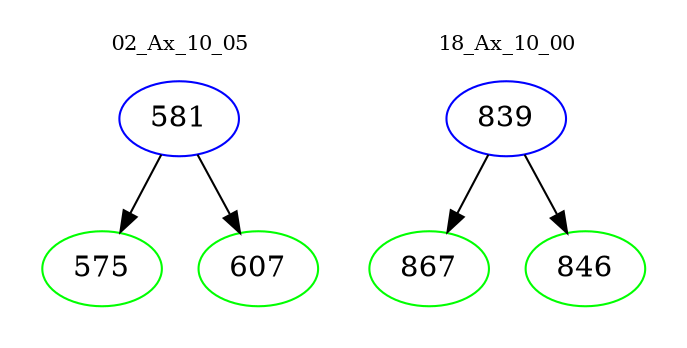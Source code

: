 digraph{
subgraph cluster_0 {
color = white
label = "02_Ax_10_05";
fontsize=10;
T0_581 [label="581", color="blue"]
T0_581 -> T0_575 [color="black"]
T0_575 [label="575", color="green"]
T0_581 -> T0_607 [color="black"]
T0_607 [label="607", color="green"]
}
subgraph cluster_1 {
color = white
label = "18_Ax_10_00";
fontsize=10;
T1_839 [label="839", color="blue"]
T1_839 -> T1_867 [color="black"]
T1_867 [label="867", color="green"]
T1_839 -> T1_846 [color="black"]
T1_846 [label="846", color="green"]
}
}
